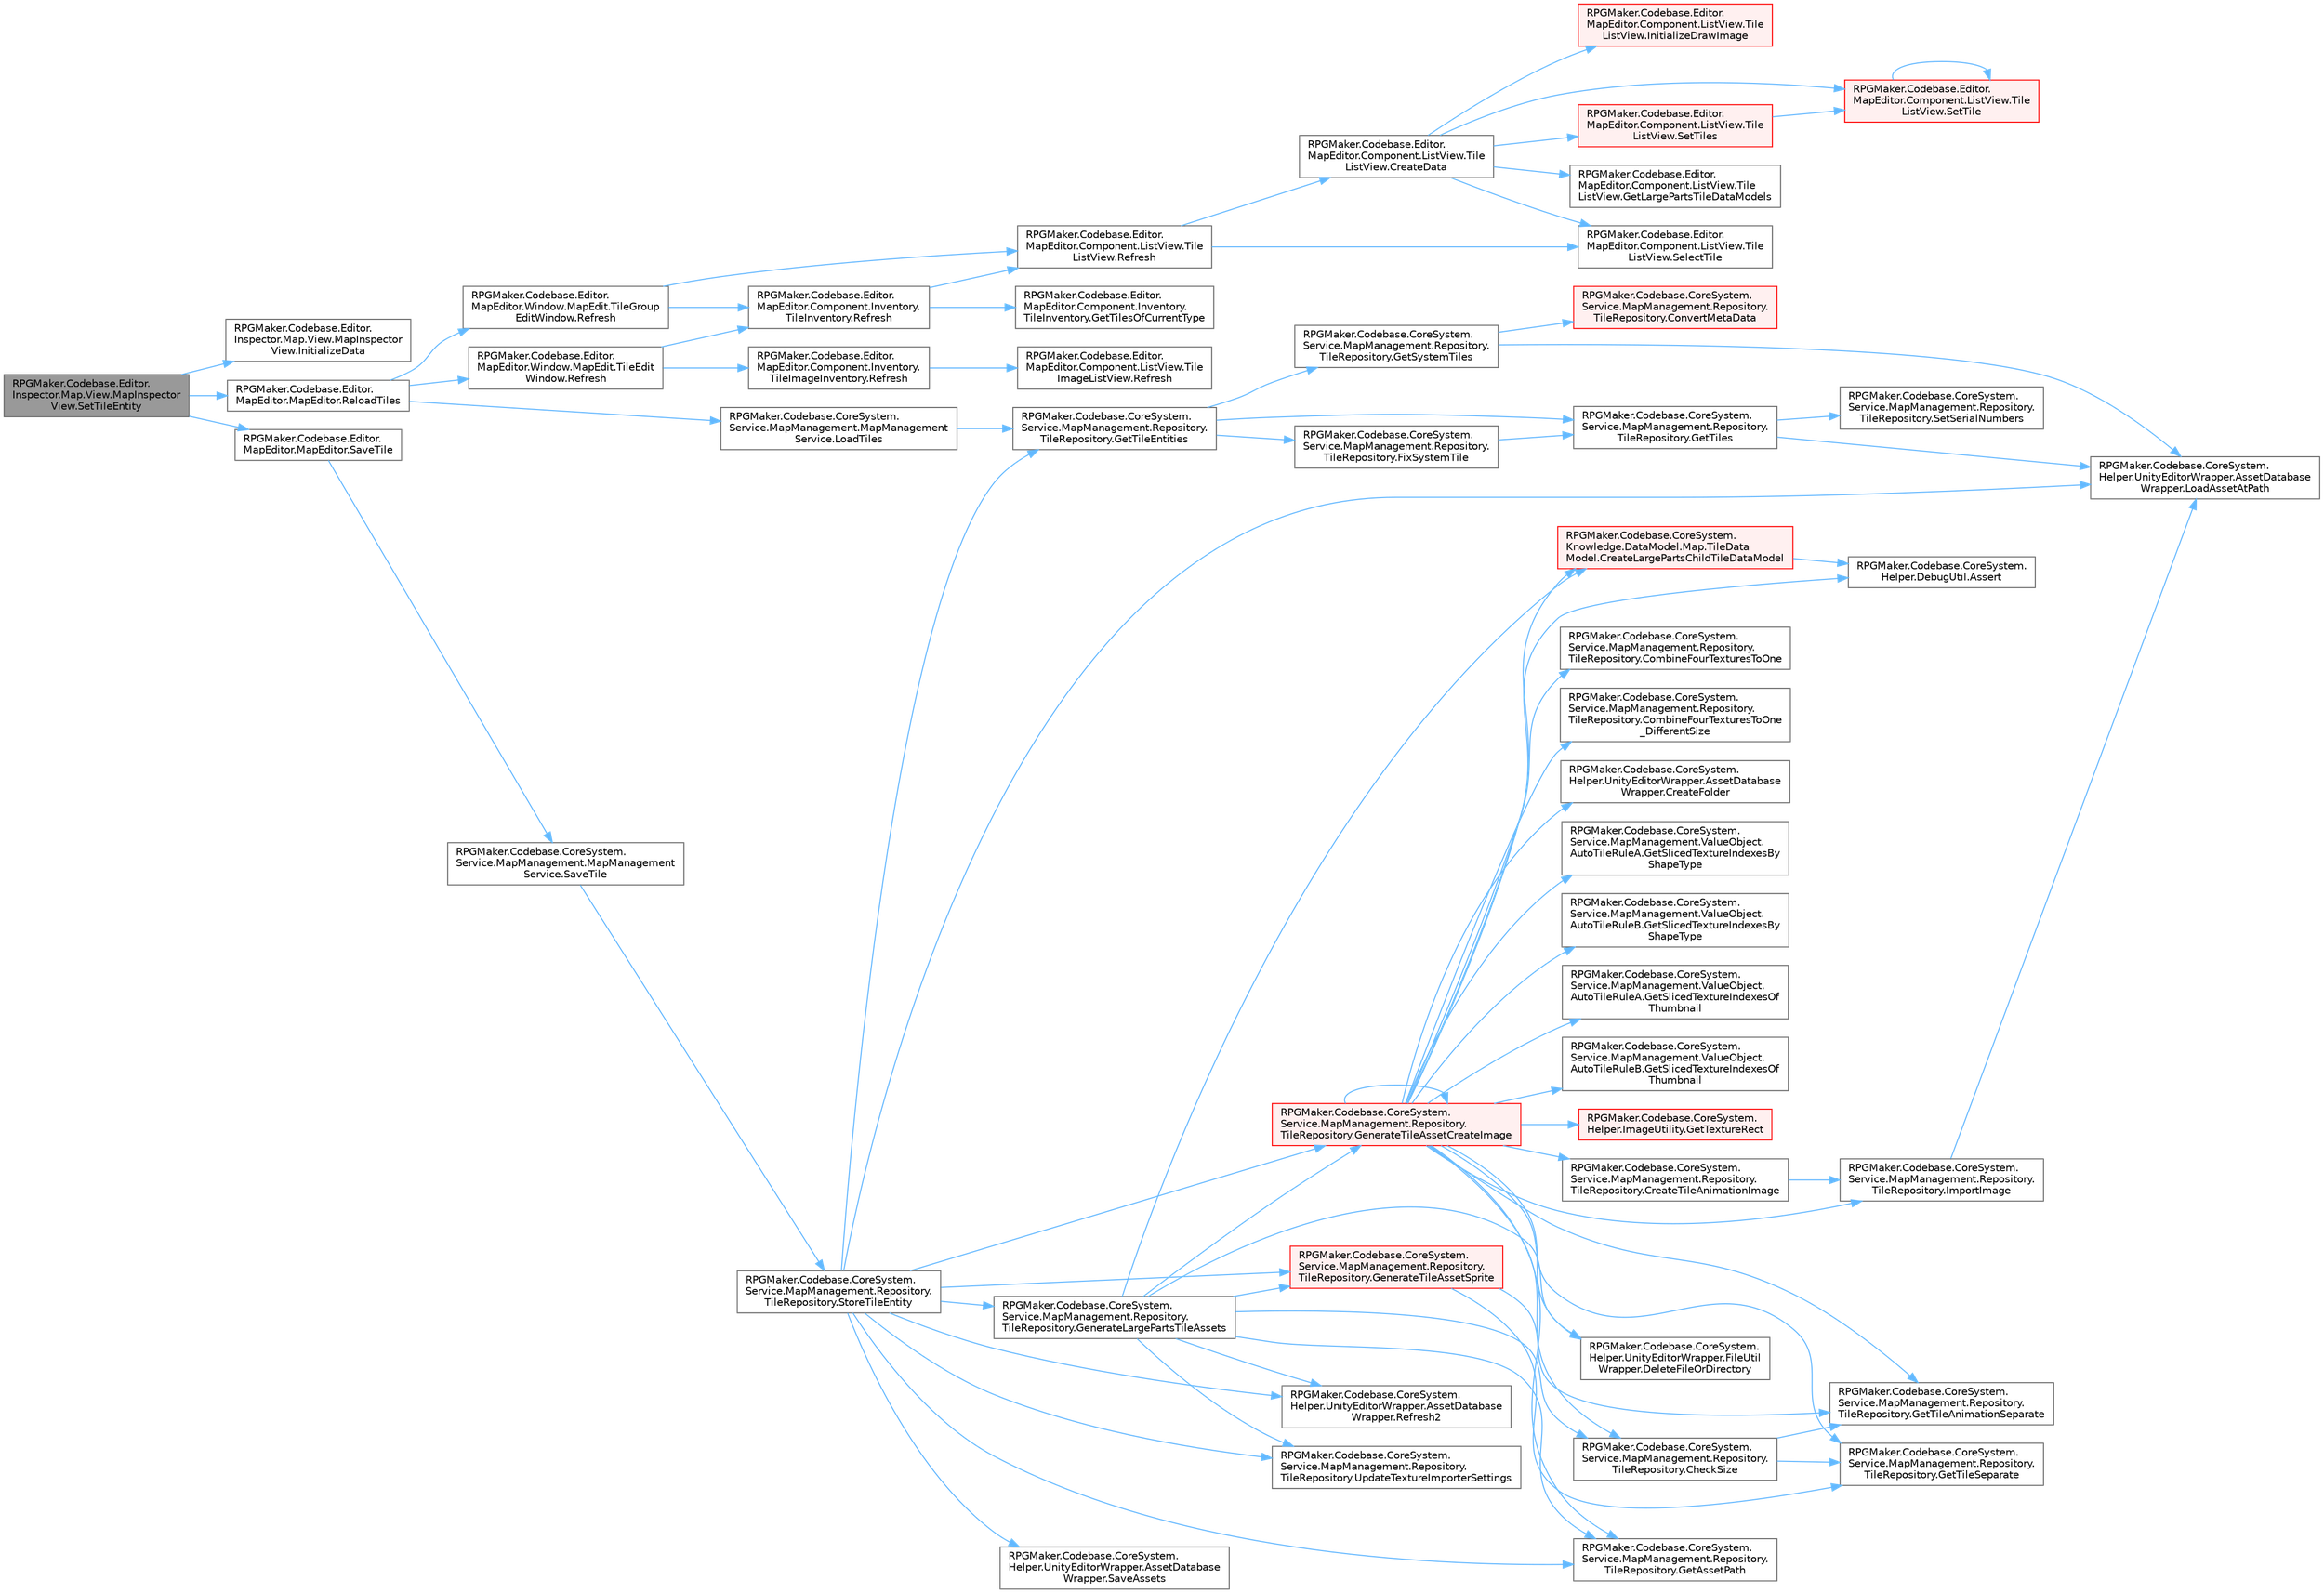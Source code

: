 digraph "RPGMaker.Codebase.Editor.Inspector.Map.View.MapInspectorView.SetTileEntity"
{
 // LATEX_PDF_SIZE
  bgcolor="transparent";
  edge [fontname=Helvetica,fontsize=10,labelfontname=Helvetica,labelfontsize=10];
  node [fontname=Helvetica,fontsize=10,shape=box,height=0.2,width=0.4];
  rankdir="LR";
  Node1 [id="Node000001",label="RPGMaker.Codebase.Editor.\lInspector.Map.View.MapInspector\lView.SetTileEntity",height=0.2,width=0.4,color="gray40", fillcolor="grey60", style="filled", fontcolor="black",tooltip="😁 タイル・エンティティ設定"];
  Node1 -> Node2 [id="edge1_Node000001_Node000002",color="steelblue1",style="solid",tooltip=" "];
  Node2 [id="Node000002",label="RPGMaker.Codebase.Editor.\lInspector.Map.View.MapInspector\lView.InitializeData",height=0.2,width=0.4,color="grey40", fillcolor="white", style="filled",URL="$d2/d9d/class_r_p_g_maker_1_1_codebase_1_1_editor_1_1_inspector_1_1_map_1_1_view_1_1_map_inspector_view.html#a27b827cb5e460fc2695145d5f1c86fe0",tooltip="😁 データ初期化"];
  Node1 -> Node3 [id="edge2_Node000001_Node000003",color="steelblue1",style="solid",tooltip=" "];
  Node3 [id="Node000003",label="RPGMaker.Codebase.Editor.\lMapEditor.MapEditor.ReloadTiles",height=0.2,width=0.4,color="grey40", fillcolor="white", style="filled",URL="$d1/d2d/class_r_p_g_maker_1_1_codebase_1_1_editor_1_1_map_editor_1_1_map_editor.html#a13ba34636f04b78a920692bb00b63832",tooltip="😁 タイル一覧を再取得する."];
  Node3 -> Node4 [id="edge3_Node000003_Node000004",color="steelblue1",style="solid",tooltip=" "];
  Node4 [id="Node000004",label="RPGMaker.Codebase.CoreSystem.\lService.MapManagement.MapManagement\lService.LoadTiles",height=0.2,width=0.4,color="grey40", fillcolor="white", style="filled",URL="$da/d11/class_r_p_g_maker_1_1_codebase_1_1_core_system_1_1_service_1_1_map_management_1_1_map_management_service.html#abffdd4ef800b2dedc3af9494ec6b50e8",tooltip="😁 [タイル操作]"];
  Node4 -> Node5 [id="edge4_Node000004_Node000005",color="steelblue1",style="solid",tooltip=" "];
  Node5 [id="Node000005",label="RPGMaker.Codebase.CoreSystem.\lService.MapManagement.Repository.\lTileRepository.GetTileEntities",height=0.2,width=0.4,color="grey40", fillcolor="white", style="filled",URL="$d3/df6/class_r_p_g_maker_1_1_codebase_1_1_core_system_1_1_service_1_1_map_management_1_1_repository_1_1_tile_repository.html#ae0ca3d1484f74759cd4fa3393c5ae080",tooltip="😁 登録済みの全タイルを取得する"];
  Node5 -> Node6 [id="edge5_Node000005_Node000006",color="steelblue1",style="solid",tooltip=" "];
  Node6 [id="Node000006",label="RPGMaker.Codebase.CoreSystem.\lService.MapManagement.Repository.\lTileRepository.FixSystemTile",height=0.2,width=0.4,color="grey40", fillcolor="white", style="filled",URL="$d3/df6/class_r_p_g_maker_1_1_codebase_1_1_core_system_1_1_service_1_1_map_management_1_1_repository_1_1_tile_repository.html#a0f1b931d39e86c55156e27ea599585a9",tooltip="😁 システム・タイル修正"];
  Node6 -> Node7 [id="edge6_Node000006_Node000007",color="steelblue1",style="solid",tooltip=" "];
  Node7 [id="Node000007",label="RPGMaker.Codebase.CoreSystem.\lService.MapManagement.Repository.\lTileRepository.GetTiles",height=0.2,width=0.4,color="grey40", fillcolor="white", style="filled",URL="$d3/df6/class_r_p_g_maker_1_1_codebase_1_1_core_system_1_1_service_1_1_map_management_1_1_repository_1_1_tile_repository.html#a721b23c17317971ce4dbd40f83c7522a",tooltip="😁 通常タイルを取得する"];
  Node7 -> Node8 [id="edge7_Node000007_Node000008",color="steelblue1",style="solid",tooltip=" "];
  Node8 [id="Node000008",label="RPGMaker.Codebase.CoreSystem.\lHelper.UnityEditorWrapper.AssetDatabase\lWrapper.LoadAssetAtPath",height=0.2,width=0.4,color="grey40", fillcolor="white", style="filled",URL="$d9/d20/class_r_p_g_maker_1_1_codebase_1_1_core_system_1_1_helper_1_1_unity_editor_wrapper_1_1_asset_database_wrapper.html#a471f932b0479bad28c9fd1b02f1d5d7a",tooltip="😁 パスで資産読込"];
  Node7 -> Node9 [id="edge8_Node000007_Node000009",color="steelblue1",style="solid",tooltip=" "];
  Node9 [id="Node000009",label="RPGMaker.Codebase.CoreSystem.\lService.MapManagement.Repository.\lTileRepository.SetSerialNumbers",height=0.2,width=0.4,color="grey40", fillcolor="white", style="filled",URL="$d3/df6/class_r_p_g_maker_1_1_codebase_1_1_core_system_1_1_service_1_1_map_management_1_1_repository_1_1_tile_repository.html#a8ce44c6e810e93ec16a603109c804062",tooltip="😁 連番設定"];
  Node5 -> Node10 [id="edge9_Node000005_Node000010",color="steelblue1",style="solid",tooltip=" "];
  Node10 [id="Node000010",label="RPGMaker.Codebase.CoreSystem.\lService.MapManagement.Repository.\lTileRepository.GetSystemTiles",height=0.2,width=0.4,color="grey40", fillcolor="white", style="filled",URL="$d3/df6/class_r_p_g_maker_1_1_codebase_1_1_core_system_1_1_service_1_1_map_management_1_1_repository_1_1_tile_repository.html#aa95f73797e371e90f6257683a616ba16",tooltip="😁 システムタイルを取得する"];
  Node10 -> Node11 [id="edge10_Node000010_Node000011",color="steelblue1",style="solid",tooltip=" "];
  Node11 [id="Node000011",label="RPGMaker.Codebase.CoreSystem.\lService.MapManagement.Repository.\lTileRepository.ConvertMetaData",height=0.2,width=0.4,color="red", fillcolor="#FFF0F0", style="filled",URL="$d3/df6/class_r_p_g_maker_1_1_codebase_1_1_core_system_1_1_service_1_1_map_management_1_1_repository_1_1_tile_repository.html#a3ab090e55198e063fa0fb13dc1f24410",tooltip="😁 旧Storage環境からの移行時に、metaファイル内が壊れている場合に修復する"];
  Node10 -> Node8 [id="edge11_Node000010_Node000008",color="steelblue1",style="solid",tooltip=" "];
  Node5 -> Node7 [id="edge12_Node000005_Node000007",color="steelblue1",style="solid",tooltip=" "];
  Node3 -> Node14 [id="edge13_Node000003_Node000014",color="steelblue1",style="solid",tooltip=" "];
  Node14 [id="Node000014",label="RPGMaker.Codebase.Editor.\lMapEditor.Window.MapEdit.TileEdit\lWindow.Refresh",height=0.2,width=0.4,color="grey40", fillcolor="white", style="filled",URL="$d9/d98/class_r_p_g_maker_1_1_codebase_1_1_editor_1_1_map_editor_1_1_window_1_1_map_edit_1_1_tile_edit_window.html#adb1de2986bd55df725ce32c2df00f2f8",tooltip="😁 データおよび表示を更新"];
  Node14 -> Node15 [id="edge14_Node000014_Node000015",color="steelblue1",style="solid",tooltip=" "];
  Node15 [id="Node000015",label="RPGMaker.Codebase.Editor.\lMapEditor.Component.Inventory.\lTileInventory.Refresh",height=0.2,width=0.4,color="grey40", fillcolor="white", style="filled",URL="$d6/d05/class_r_p_g_maker_1_1_codebase_1_1_editor_1_1_map_editor_1_1_component_1_1_inventory_1_1_tile_inventory.html#a7778b2dc60e3ff60da2cd188e9916526",tooltip="😁 データおよび表示を更新"];
  Node15 -> Node16 [id="edge15_Node000015_Node000016",color="steelblue1",style="solid",tooltip=" "];
  Node16 [id="Node000016",label="RPGMaker.Codebase.Editor.\lMapEditor.Component.Inventory.\lTileInventory.GetTilesOfCurrentType",height=0.2,width=0.4,color="grey40", fillcolor="white", style="filled",URL="$d6/d05/class_r_p_g_maker_1_1_codebase_1_1_editor_1_1_map_editor_1_1_component_1_1_inventory_1_1_tile_inventory.html#ac7f8c4228686dbbe1f4d0fa10c0c3f67",tooltip="😁 現在表示するべきタイプのタイル一覧を取得"];
  Node15 -> Node17 [id="edge16_Node000015_Node000017",color="steelblue1",style="solid",tooltip=" "];
  Node17 [id="Node000017",label="RPGMaker.Codebase.Editor.\lMapEditor.Component.ListView.Tile\lListView.Refresh",height=0.2,width=0.4,color="grey40", fillcolor="white", style="filled",URL="$dd/d0b/class_r_p_g_maker_1_1_codebase_1_1_editor_1_1_map_editor_1_1_component_1_1_list_view_1_1_tile_list_view.html#ade16309d24bf62ede0a17a1937fa232d",tooltip="😁 データおよび表示を更新"];
  Node17 -> Node18 [id="edge17_Node000017_Node000018",color="steelblue1",style="solid",tooltip=" "];
  Node18 [id="Node000018",label="RPGMaker.Codebase.Editor.\lMapEditor.Component.ListView.Tile\lListView.CreateData",height=0.2,width=0.4,color="grey40", fillcolor="white", style="filled",URL="$dd/d0b/class_r_p_g_maker_1_1_codebase_1_1_editor_1_1_map_editor_1_1_component_1_1_list_view_1_1_tile_list_view.html#a413501c822eedb3a12eeef53b6c53634",tooltip="😁 データおよび表示を更新"];
  Node18 -> Node19 [id="edge18_Node000018_Node000019",color="steelblue1",style="solid",tooltip=" "];
  Node19 [id="Node000019",label="RPGMaker.Codebase.Editor.\lMapEditor.Component.ListView.Tile\lListView.GetLargePartsTileDataModels",height=0.2,width=0.4,color="grey40", fillcolor="white", style="filled",URL="$dd/d0b/class_r_p_g_maker_1_1_codebase_1_1_editor_1_1_map_editor_1_1_component_1_1_list_view_1_1_tile_list_view.html#a2e09ed2202d01d0bc1b66b866e30ad01",tooltip="😁 指定TileDataModelが属する大型パーツの全TileDataModelを取得。"];
  Node18 -> Node20 [id="edge19_Node000018_Node000020",color="steelblue1",style="solid",tooltip=" "];
  Node20 [id="Node000020",label="RPGMaker.Codebase.Editor.\lMapEditor.Component.ListView.Tile\lListView.InitializeDrawImage",height=0.2,width=0.4,color="red", fillcolor="#FFF0F0", style="filled",URL="$dd/d0b/class_r_p_g_maker_1_1_codebase_1_1_editor_1_1_map_editor_1_1_component_1_1_list_view_1_1_tile_list_view.html#aaea5fcff8798f0ad1177cf739053d89d",tooltip="😁 初回のタイル画像描画処理 タイルが画面に置かれて配置場所が確定後に実施する"];
  Node18 -> Node23 [id="edge20_Node000018_Node000023",color="steelblue1",style="solid",tooltip=" "];
  Node23 [id="Node000023",label="RPGMaker.Codebase.Editor.\lMapEditor.Component.ListView.Tile\lListView.SelectTile",height=0.2,width=0.4,color="grey40", fillcolor="white", style="filled",URL="$dd/d0b/class_r_p_g_maker_1_1_codebase_1_1_editor_1_1_map_editor_1_1_component_1_1_list_view_1_1_tile_list_view.html#ae49a04d1b56b8f59f0600162212a2a31",tooltip="😁 タイル選択"];
  Node18 -> Node24 [id="edge21_Node000018_Node000024",color="steelblue1",style="solid",tooltip=" "];
  Node24 [id="Node000024",label="RPGMaker.Codebase.Editor.\lMapEditor.Component.ListView.Tile\lListView.SetTile",height=0.2,width=0.4,color="red", fillcolor="#FFF0F0", style="filled",URL="$dd/d0b/class_r_p_g_maker_1_1_codebase_1_1_editor_1_1_map_editor_1_1_component_1_1_list_view_1_1_tile_list_view.html#acfd0e62cf1099ea2aeb8f662b7155630",tooltip="😁 大型パーツ以外のタイルを設定する。"];
  Node24 -> Node24 [id="edge22_Node000024_Node000024",color="steelblue1",style="solid",tooltip=" "];
  Node18 -> Node28 [id="edge23_Node000018_Node000028",color="steelblue1",style="solid",tooltip=" "];
  Node28 [id="Node000028",label="RPGMaker.Codebase.Editor.\lMapEditor.Component.ListView.Tile\lListView.SetTiles",height=0.2,width=0.4,color="red", fillcolor="#FFF0F0", style="filled",URL="$dd/d0b/class_r_p_g_maker_1_1_codebase_1_1_editor_1_1_map_editor_1_1_component_1_1_list_view_1_1_tile_list_view.html#a588603319add8ed76c326b5bb2d648f2",tooltip="😁 大型パーツのタイル群を設定する。"];
  Node28 -> Node24 [id="edge24_Node000028_Node000024",color="steelblue1",style="solid",tooltip=" "];
  Node17 -> Node23 [id="edge25_Node000017_Node000023",color="steelblue1",style="solid",tooltip=" "];
  Node14 -> Node30 [id="edge26_Node000014_Node000030",color="steelblue1",style="solid",tooltip=" "];
  Node30 [id="Node000030",label="RPGMaker.Codebase.Editor.\lMapEditor.Component.Inventory.\lTileImageInventory.Refresh",height=0.2,width=0.4,color="grey40", fillcolor="white", style="filled",URL="$d4/d56/class_r_p_g_maker_1_1_codebase_1_1_editor_1_1_map_editor_1_1_component_1_1_inventory_1_1_tile_image_inventory.html#a6a28f812039bde4134a2ee0997929c4e",tooltip="😁 データおよび表示を更新"];
  Node30 -> Node31 [id="edge27_Node000030_Node000031",color="steelblue1",style="solid",tooltip=" "];
  Node31 [id="Node000031",label="RPGMaker.Codebase.Editor.\lMapEditor.Component.ListView.Tile\lImageListView.Refresh",height=0.2,width=0.4,color="grey40", fillcolor="white", style="filled",URL="$de/d44/class_r_p_g_maker_1_1_codebase_1_1_editor_1_1_map_editor_1_1_component_1_1_list_view_1_1_tile_image_list_view.html#a8891148d50d44d69dea9063b50765c7b",tooltip="😁 データおよび表示を更新"];
  Node3 -> Node32 [id="edge28_Node000003_Node000032",color="steelblue1",style="solid",tooltip=" "];
  Node32 [id="Node000032",label="RPGMaker.Codebase.Editor.\lMapEditor.Window.MapEdit.TileGroup\lEditWindow.Refresh",height=0.2,width=0.4,color="grey40", fillcolor="white", style="filled",URL="$d6/d17/class_r_p_g_maker_1_1_codebase_1_1_editor_1_1_map_editor_1_1_window_1_1_map_edit_1_1_tile_group_edit_window.html#a7e9d3c10ebde6b1e5461911b39f01a82",tooltip="😁 データおよび表示を更新"];
  Node32 -> Node17 [id="edge29_Node000032_Node000017",color="steelblue1",style="solid",tooltip=" "];
  Node32 -> Node15 [id="edge30_Node000032_Node000015",color="steelblue1",style="solid",tooltip=" "];
  Node1 -> Node33 [id="edge31_Node000001_Node000033",color="steelblue1",style="solid",tooltip=" "];
  Node33 [id="Node000033",label="RPGMaker.Codebase.Editor.\lMapEditor.MapEditor.SaveTile",height=0.2,width=0.4,color="grey40", fillcolor="white", style="filled",URL="$d1/d2d/class_r_p_g_maker_1_1_codebase_1_1_editor_1_1_map_editor_1_1_map_editor.html#a452e089ab0e9155fd77d2413a510a516",tooltip="😁 タイルを保存する."];
  Node33 -> Node34 [id="edge32_Node000033_Node000034",color="steelblue1",style="solid",tooltip=" "];
  Node34 [id="Node000034",label="RPGMaker.Codebase.CoreSystem.\lService.MapManagement.MapManagement\lService.SaveTile",height=0.2,width=0.4,color="grey40", fillcolor="white", style="filled",URL="$da/d11/class_r_p_g_maker_1_1_codebase_1_1_core_system_1_1_service_1_1_map_management_1_1_map_management_service.html#a92bdce751c31d9318993f7800f932539",tooltip="😁 [タイル操作]"];
  Node34 -> Node35 [id="edge33_Node000034_Node000035",color="steelblue1",style="solid",tooltip=" "];
  Node35 [id="Node000035",label="RPGMaker.Codebase.CoreSystem.\lService.MapManagement.Repository.\lTileRepository.StoreTileEntity",height=0.2,width=0.4,color="grey40", fillcolor="white", style="filled",URL="$d3/df6/class_r_p_g_maker_1_1_codebase_1_1_core_system_1_1_service_1_1_map_management_1_1_repository_1_1_tile_repository.html#a5fd7bffe6e00e4fff949ab32173a3a55",tooltip="😁 タイルを保存する"];
  Node35 -> Node36 [id="edge34_Node000035_Node000036",color="steelblue1",style="solid",tooltip=" "];
  Node36 [id="Node000036",label="RPGMaker.Codebase.CoreSystem.\lService.MapManagement.Repository.\lTileRepository.GenerateLargePartsTileAssets",height=0.2,width=0.4,color="grey40", fillcolor="white", style="filled",URL="$d3/df6/class_r_p_g_maker_1_1_codebase_1_1_core_system_1_1_service_1_1_map_management_1_1_repository_1_1_tile_repository.html#a4525c25dee6cb5c637b3c16648be6659",tooltip="😁 大型パーツタイルを構成するアセットファイル群を生成・保存する"];
  Node36 -> Node37 [id="edge35_Node000036_Node000037",color="steelblue1",style="solid",tooltip=" "];
  Node37 [id="Node000037",label="RPGMaker.Codebase.CoreSystem.\lService.MapManagement.Repository.\lTileRepository.CheckSize",height=0.2,width=0.4,color="grey40", fillcolor="white", style="filled",URL="$d3/df6/class_r_p_g_maker_1_1_codebase_1_1_core_system_1_1_service_1_1_map_management_1_1_repository_1_1_tile_repository.html#adbb2647a7d010208be92945237beb29c",tooltip="😁 画像サイズの確認 元テクスチャ、1タイルのサイズ、アニメーション数、分割数"];
  Node37 -> Node38 [id="edge36_Node000037_Node000038",color="steelblue1",style="solid",tooltip=" "];
  Node38 [id="Node000038",label="RPGMaker.Codebase.CoreSystem.\lService.MapManagement.Repository.\lTileRepository.GetTileAnimationSeparate",height=0.2,width=0.4,color="grey40", fillcolor="white", style="filled",URL="$d3/df6/class_r_p_g_maker_1_1_codebase_1_1_core_system_1_1_service_1_1_map_management_1_1_repository_1_1_tile_repository.html#a691c47fa480dd6aa6ab080ec88f9c587",tooltip="😁 指定アニメーション数で分割時のタイル数を取得する"];
  Node37 -> Node39 [id="edge37_Node000037_Node000039",color="steelblue1",style="solid",tooltip=" "];
  Node39 [id="Node000039",label="RPGMaker.Codebase.CoreSystem.\lService.MapManagement.Repository.\lTileRepository.GetTileSeparate",height=0.2,width=0.4,color="grey40", fillcolor="white", style="filled",URL="$d3/df6/class_r_p_g_maker_1_1_codebase_1_1_core_system_1_1_service_1_1_map_management_1_1_repository_1_1_tile_repository.html#a1c88254c66a5e3bbdd292e20afde4bd4",tooltip="😁 指定タイルサイズで分割時のタイル数を取得する"];
  Node36 -> Node40 [id="edge38_Node000036_Node000040",color="steelblue1",style="solid",tooltip=" "];
  Node40 [id="Node000040",label="RPGMaker.Codebase.CoreSystem.\lKnowledge.DataModel.Map.TileData\lModel.CreateLargePartsChildTileDataModel",height=0.2,width=0.4,color="red", fillcolor="#FFF0F0", style="filled",URL="$d8/d26/class_r_p_g_maker_1_1_codebase_1_1_core_system_1_1_knowledge_1_1_data_model_1_1_map_1_1_tile_data_model.html#ac1fccfb1b0a7819bd8b24f6c0e6a48fe",tooltip="😁 [他]"];
  Node40 -> Node41 [id="edge39_Node000040_Node000041",color="steelblue1",style="solid",tooltip=" "];
  Node41 [id="Node000041",label="RPGMaker.Codebase.CoreSystem.\lHelper.DebugUtil.Assert",height=0.2,width=0.4,color="grey40", fillcolor="white", style="filled",URL="$d0/dba/class_r_p_g_maker_1_1_codebase_1_1_core_system_1_1_helper_1_1_debug_util.html#a3c1ea9470b8f6655257ca06fbc0e0bf5",tooltip="😁 条件を断定し、失敗するとエラーメッセージをUnityコンソールに表示する。"];
  Node36 -> Node43 [id="edge40_Node000036_Node000043",color="steelblue1",style="solid",tooltip=" "];
  Node43 [id="Node000043",label="RPGMaker.Codebase.CoreSystem.\lHelper.UnityEditorWrapper.FileUtil\lWrapper.DeleteFileOrDirectory",height=0.2,width=0.4,color="grey40", fillcolor="white", style="filled",URL="$d7/d21/class_r_p_g_maker_1_1_codebase_1_1_core_system_1_1_helper_1_1_unity_editor_wrapper_1_1_file_util_wrapper.html#a9ca165afdc38b80345d8361e5c1d82dc",tooltip="😁 ファイルまたはディレクトリー削除"];
  Node36 -> Node44 [id="edge41_Node000036_Node000044",color="steelblue1",style="solid",tooltip=" "];
  Node44 [id="Node000044",label="RPGMaker.Codebase.CoreSystem.\lService.MapManagement.Repository.\lTileRepository.GenerateTileAssetCreateImage",height=0.2,width=0.4,color="red", fillcolor="#FFF0F0", style="filled",URL="$d3/df6/class_r_p_g_maker_1_1_codebase_1_1_core_system_1_1_service_1_1_map_management_1_1_repository_1_1_tile_repository.html#a8b38caa89c7d074e0b211f20c81341b0",tooltip="😁 タイル画像を生成する"];
  Node44 -> Node41 [id="edge42_Node000044_Node000041",color="steelblue1",style="solid",tooltip=" "];
  Node44 -> Node37 [id="edge43_Node000044_Node000037",color="steelblue1",style="solid",tooltip=" "];
  Node44 -> Node45 [id="edge44_Node000044_Node000045",color="steelblue1",style="solid",tooltip=" "];
  Node45 [id="Node000045",label="RPGMaker.Codebase.CoreSystem.\lService.MapManagement.Repository.\lTileRepository.CombineFourTexturesToOne",height=0.2,width=0.4,color="grey40", fillcolor="white", style="filled",URL="$d3/df6/class_r_p_g_maker_1_1_codebase_1_1_core_system_1_1_service_1_1_map_management_1_1_repository_1_1_tile_repository.html#abcd1bc8c0589ee1594f3230c754642ef",tooltip="😁 ４つのテクスチャーを１つに連結"];
  Node44 -> Node46 [id="edge45_Node000044_Node000046",color="steelblue1",style="solid",tooltip=" "];
  Node46 [id="Node000046",label="RPGMaker.Codebase.CoreSystem.\lService.MapManagement.Repository.\lTileRepository.CombineFourTexturesToOne\l_DifferentSize",height=0.2,width=0.4,color="grey40", fillcolor="white", style="filled",URL="$d3/df6/class_r_p_g_maker_1_1_codebase_1_1_core_system_1_1_service_1_1_map_management_1_1_repository_1_1_tile_repository.html#a9f958803360102709fc3bd78b7596018",tooltip="😁 ４つのテクスチャーを１つに連結。異なるサイズ"];
  Node44 -> Node47 [id="edge46_Node000044_Node000047",color="steelblue1",style="solid",tooltip=" "];
  Node47 [id="Node000047",label="RPGMaker.Codebase.CoreSystem.\lHelper.UnityEditorWrapper.AssetDatabase\lWrapper.CreateFolder",height=0.2,width=0.4,color="grey40", fillcolor="white", style="filled",URL="$d9/d20/class_r_p_g_maker_1_1_codebase_1_1_core_system_1_1_helper_1_1_unity_editor_wrapper_1_1_asset_database_wrapper.html#a1a0d608984de829b75ce62c58d6bad2d",tooltip="😁 フォルダー作成"];
  Node44 -> Node40 [id="edge47_Node000044_Node000040",color="steelblue1",style="solid",tooltip=" "];
  Node44 -> Node48 [id="edge48_Node000044_Node000048",color="steelblue1",style="solid",tooltip=" "];
  Node48 [id="Node000048",label="RPGMaker.Codebase.CoreSystem.\lService.MapManagement.Repository.\lTileRepository.CreateTileAnimationImage",height=0.2,width=0.4,color="grey40", fillcolor="white", style="filled",URL="$d3/df6/class_r_p_g_maker_1_1_codebase_1_1_core_system_1_1_service_1_1_map_management_1_1_repository_1_1_tile_repository.html#a9405c4d030e2ad93314ea44eee01e24e",tooltip="😁 タイル画像群作成処理"];
  Node48 -> Node49 [id="edge49_Node000048_Node000049",color="steelblue1",style="solid",tooltip=" "];
  Node49 [id="Node000049",label="RPGMaker.Codebase.CoreSystem.\lService.MapManagement.Repository.\lTileRepository.ImportImage",height=0.2,width=0.4,color="grey40", fillcolor="white", style="filled",URL="$d3/df6/class_r_p_g_maker_1_1_codebase_1_1_core_system_1_1_service_1_1_map_management_1_1_repository_1_1_tile_repository.html#a52e87e473e0d73e0b97a889cc76ddc22",tooltip="😁 画像インポート"];
  Node49 -> Node8 [id="edge50_Node000049_Node000008",color="steelblue1",style="solid",tooltip=" "];
  Node44 -> Node43 [id="edge51_Node000044_Node000043",color="steelblue1",style="solid",tooltip=" "];
  Node44 -> Node44 [id="edge52_Node000044_Node000044",color="steelblue1",style="solid",tooltip=" "];
  Node44 -> Node50 [id="edge53_Node000044_Node000050",color="steelblue1",style="solid",tooltip=" "];
  Node50 [id="Node000050",label="RPGMaker.Codebase.CoreSystem.\lService.MapManagement.Repository.\lTileRepository.GetAssetPath",height=0.2,width=0.4,color="grey40", fillcolor="white", style="filled",URL="$d3/df6/class_r_p_g_maker_1_1_codebase_1_1_core_system_1_1_service_1_1_map_management_1_1_repository_1_1_tile_repository.html#a10f41cca1acec308fbef9d72af9f761c",tooltip="😁 タイルアセットパスを取得。"];
  Node44 -> Node51 [id="edge54_Node000044_Node000051",color="steelblue1",style="solid",tooltip=" "];
  Node51 [id="Node000051",label="RPGMaker.Codebase.CoreSystem.\lService.MapManagement.ValueObject.\lAutoTileRuleA.GetSlicedTextureIndexesBy\lShapeType",height=0.2,width=0.4,color="grey40", fillcolor="white", style="filled",URL="$d1/da4/class_r_p_g_maker_1_1_codebase_1_1_core_system_1_1_service_1_1_map_management_1_1_value_object_1_1_auto_tile_rule_a.html#ae29122f156395613233b9760ea5a97b7",tooltip="😁 形型によってスライスしたテクスチャー・インデックス取得"];
  Node44 -> Node52 [id="edge55_Node000044_Node000052",color="steelblue1",style="solid",tooltip=" "];
  Node52 [id="Node000052",label="RPGMaker.Codebase.CoreSystem.\lService.MapManagement.ValueObject.\lAutoTileRuleB.GetSlicedTextureIndexesBy\lShapeType",height=0.2,width=0.4,color="grey40", fillcolor="white", style="filled",URL="$d4/d93/class_r_p_g_maker_1_1_codebase_1_1_core_system_1_1_service_1_1_map_management_1_1_value_object_1_1_auto_tile_rule_b.html#ab94b4360488e1f3da8cb024b744964c9",tooltip="😁 形型によるスライスしたテクスチャー・インデックス取得"];
  Node44 -> Node53 [id="edge56_Node000044_Node000053",color="steelblue1",style="solid",tooltip=" "];
  Node53 [id="Node000053",label="RPGMaker.Codebase.CoreSystem.\lService.MapManagement.ValueObject.\lAutoTileRuleA.GetSlicedTextureIndexesOf\lThumbnail",height=0.2,width=0.4,color="grey40", fillcolor="white", style="filled",URL="$d1/da4/class_r_p_g_maker_1_1_codebase_1_1_core_system_1_1_service_1_1_map_management_1_1_value_object_1_1_auto_tile_rule_a.html#aee052fd1e3b9e1fb4097ba8f8f650282",tooltip="😁 サムネイルのスライスしたテクスチャー・インデックス取得"];
  Node44 -> Node54 [id="edge57_Node000044_Node000054",color="steelblue1",style="solid",tooltip=" "];
  Node54 [id="Node000054",label="RPGMaker.Codebase.CoreSystem.\lService.MapManagement.ValueObject.\lAutoTileRuleB.GetSlicedTextureIndexesOf\lThumbnail",height=0.2,width=0.4,color="grey40", fillcolor="white", style="filled",URL="$d4/d93/class_r_p_g_maker_1_1_codebase_1_1_core_system_1_1_service_1_1_map_management_1_1_value_object_1_1_auto_tile_rule_b.html#ac7007cad04f099dd0a2cb3e56cf28035",tooltip="😁 サムネイルのスライスしたテクスチャー・インデックス取得"];
  Node44 -> Node55 [id="edge58_Node000044_Node000055",color="steelblue1",style="solid",tooltip=" "];
  Node55 [id="Node000055",label="RPGMaker.Codebase.CoreSystem.\lHelper.ImageUtility.GetTextureRect",height=0.2,width=0.4,color="red", fillcolor="#FFF0F0", style="filled",URL="$d3/d4a/class_r_p_g_maker_1_1_codebase_1_1_core_system_1_1_helper_1_1_image_utility.html#a2b27db995ea521577d860b05ea3cb546",tooltip="😁 指定テクスチャから指定矩形位置のテクスチャを取得する。"];
  Node44 -> Node38 [id="edge59_Node000044_Node000038",color="steelblue1",style="solid",tooltip=" "];
  Node44 -> Node39 [id="edge60_Node000044_Node000039",color="steelblue1",style="solid",tooltip=" "];
  Node44 -> Node49 [id="edge61_Node000044_Node000049",color="steelblue1",style="solid",tooltip=" "];
  Node36 -> Node63 [id="edge62_Node000036_Node000063",color="steelblue1",style="solid",tooltip=" "];
  Node63 [id="Node000063",label="RPGMaker.Codebase.CoreSystem.\lService.MapManagement.Repository.\lTileRepository.GenerateTileAssetSprite",height=0.2,width=0.4,color="red", fillcolor="#FFF0F0", style="filled",URL="$d3/df6/class_r_p_g_maker_1_1_codebase_1_1_core_system_1_1_service_1_1_map_management_1_1_repository_1_1_tile_repository.html#a3090ae9bd1723dc9230df2502c5f926b",tooltip="😁 タイルを構成するアセットファイルを生成・保存する"];
  Node63 -> Node38 [id="edge63_Node000063_Node000038",color="steelblue1",style="solid",tooltip=" "];
  Node63 -> Node39 [id="edge64_Node000063_Node000039",color="steelblue1",style="solid",tooltip=" "];
  Node36 -> Node50 [id="edge65_Node000036_Node000050",color="steelblue1",style="solid",tooltip=" "];
  Node36 -> Node70 [id="edge66_Node000036_Node000070",color="steelblue1",style="solid",tooltip=" "];
  Node70 [id="Node000070",label="RPGMaker.Codebase.CoreSystem.\lHelper.UnityEditorWrapper.AssetDatabase\lWrapper.Refresh2",height=0.2,width=0.4,color="grey40", fillcolor="white", style="filled",URL="$d9/d20/class_r_p_g_maker_1_1_codebase_1_1_core_system_1_1_helper_1_1_unity_editor_wrapper_1_1_asset_database_wrapper.html#a1163b04dbfb11b96d9fef26a89597f40",tooltip="😁 再更新２"];
  Node36 -> Node71 [id="edge67_Node000036_Node000071",color="steelblue1",style="solid",tooltip=" "];
  Node71 [id="Node000071",label="RPGMaker.Codebase.CoreSystem.\lService.MapManagement.Repository.\lTileRepository.UpdateTextureImporterSettings",height=0.2,width=0.4,color="grey40", fillcolor="white", style="filled",URL="$d3/df6/class_r_p_g_maker_1_1_codebase_1_1_core_system_1_1_service_1_1_map_management_1_1_repository_1_1_tile_repository.html#a8a1cdf6f740847efd334f4ae80c53e04",tooltip="😁 テクスチャー・インポーター設定更新"];
  Node35 -> Node44 [id="edge68_Node000035_Node000044",color="steelblue1",style="solid",tooltip=" "];
  Node35 -> Node63 [id="edge69_Node000035_Node000063",color="steelblue1",style="solid",tooltip=" "];
  Node35 -> Node50 [id="edge70_Node000035_Node000050",color="steelblue1",style="solid",tooltip=" "];
  Node35 -> Node5 [id="edge71_Node000035_Node000005",color="steelblue1",style="solid",tooltip=" "];
  Node35 -> Node8 [id="edge72_Node000035_Node000008",color="steelblue1",style="solid",tooltip=" "];
  Node35 -> Node70 [id="edge73_Node000035_Node000070",color="steelblue1",style="solid",tooltip=" "];
  Node35 -> Node13 [id="edge74_Node000035_Node000013",color="steelblue1",style="solid",tooltip=" "];
  Node13 [id="Node000013",label="RPGMaker.Codebase.CoreSystem.\lHelper.UnityEditorWrapper.AssetDatabase\lWrapper.SaveAssets",height=0.2,width=0.4,color="grey40", fillcolor="white", style="filled",URL="$d9/d20/class_r_p_g_maker_1_1_codebase_1_1_core_system_1_1_helper_1_1_unity_editor_wrapper_1_1_asset_database_wrapper.html#adfa294899fffd2dd165dcc0c8e7dc9fc",tooltip="😁 資産保存"];
  Node35 -> Node71 [id="edge75_Node000035_Node000071",color="steelblue1",style="solid",tooltip=" "];
}
